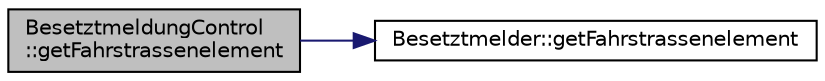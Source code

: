 digraph "BesetztmeldungControl::getFahrstrassenelement"
{
 // LATEX_PDF_SIZE
  edge [fontname="Helvetica",fontsize="10",labelfontname="Helvetica",labelfontsize="10"];
  node [fontname="Helvetica",fontsize="10",shape=record];
  rankdir="LR";
  Node1 [label="BesetztmeldungControl\l::getFahrstrassenelement",height=0.2,width=0.4,color="black", fillcolor="grey75", style="filled", fontcolor="black",tooltip=" "];
  Node1 -> Node2 [color="midnightblue",fontsize="10",style="solid",fontname="Helvetica"];
  Node2 [label="Besetztmelder::getFahrstrassenelement",height=0.2,width=0.4,color="black", fillcolor="white", style="filled",URL="$class_besetztmelder.html#aaba66641504b0315ffd7e920c1b1c24f",tooltip=" "];
}
